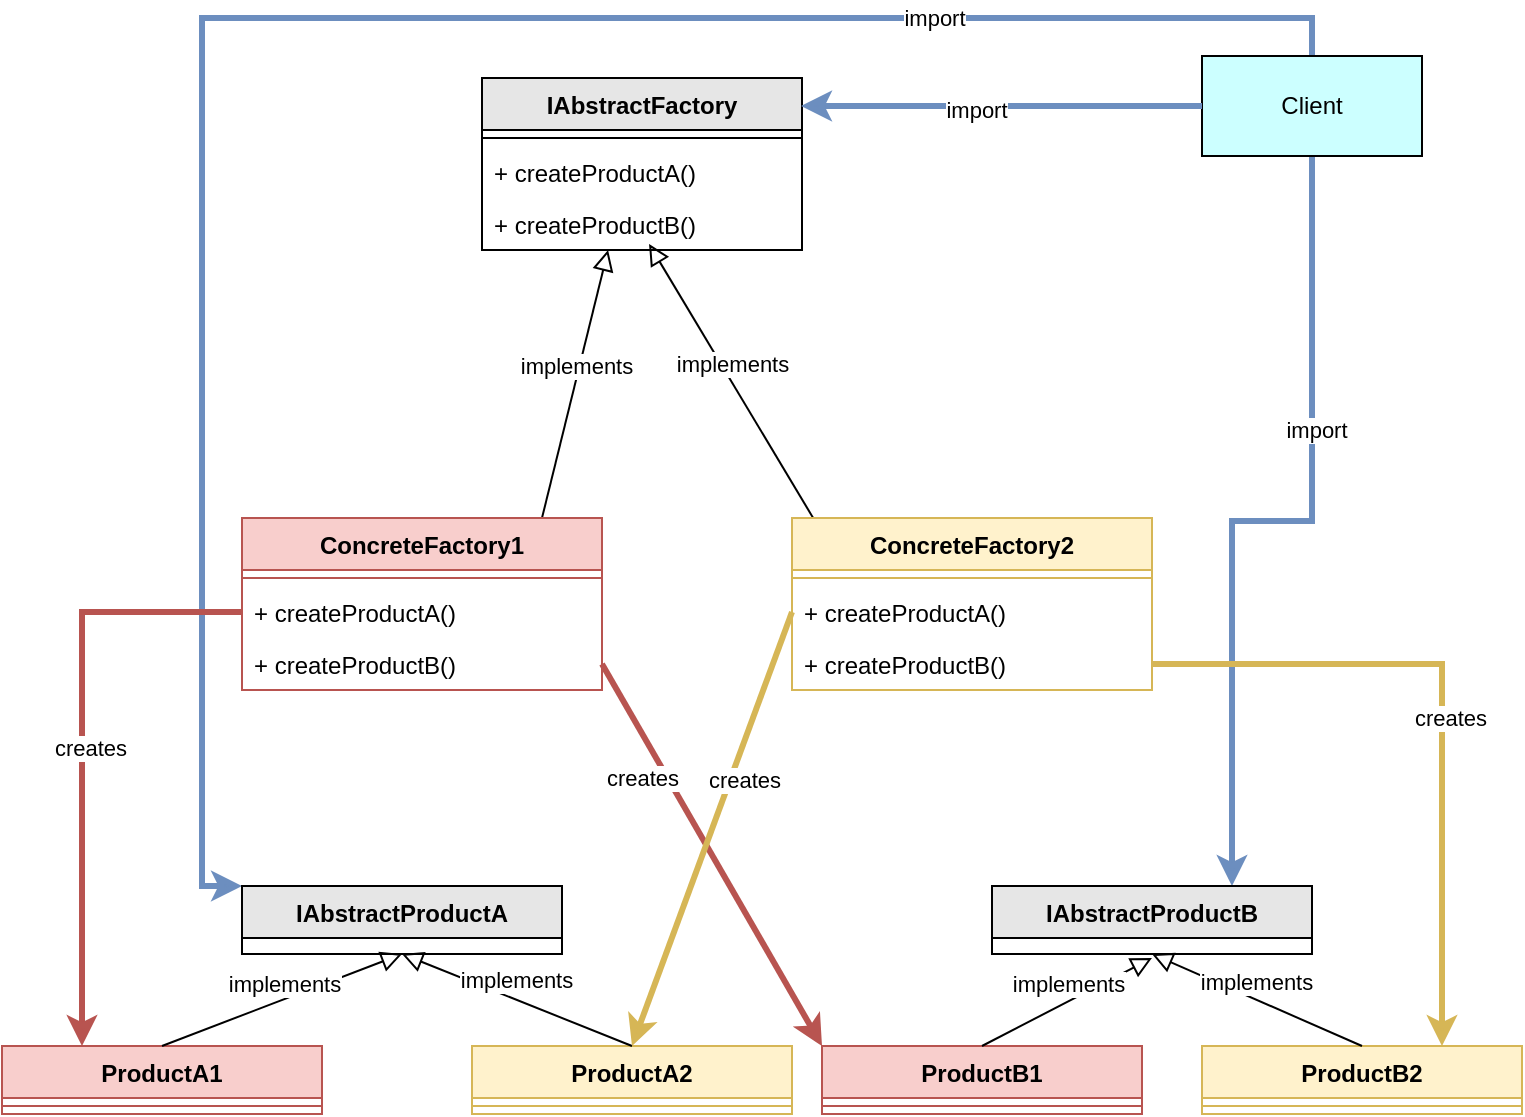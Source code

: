 <mxfile version="27.0.5">
  <diagram name="Page-1" id="IoIgJ6hIPIZGk2vCdRK-">
    <mxGraphModel dx="1796" dy="572" grid="1" gridSize="10" guides="1" tooltips="1" connect="1" arrows="1" fold="1" page="1" pageScale="1" pageWidth="850" pageHeight="1100" math="0" shadow="0">
      <root>
        <mxCell id="0" />
        <mxCell id="1" parent="0" />
        <mxCell id="JrILogmpwvzMZusHAw00-4" value="IAbstractFactory" style="swimlane;fontStyle=1;align=center;verticalAlign=top;childLayout=stackLayout;horizontal=1;startSize=26;horizontalStack=0;resizeParent=1;resizeParentMax=0;resizeLast=0;collapsible=1;marginBottom=0;whiteSpace=wrap;html=1;fillColor=#E6E6E6;" vertex="1" parent="1">
          <mxGeometry x="210" y="90" width="160" height="86" as="geometry" />
        </mxCell>
        <mxCell id="JrILogmpwvzMZusHAw00-5" value="" style="line;strokeWidth=1;fillColor=none;align=left;verticalAlign=middle;spacingTop=-1;spacingLeft=3;spacingRight=3;rotatable=0;labelPosition=right;points=[];portConstraint=eastwest;strokeColor=inherit;" vertex="1" parent="JrILogmpwvzMZusHAw00-4">
          <mxGeometry y="26" width="160" height="8" as="geometry" />
        </mxCell>
        <mxCell id="JrILogmpwvzMZusHAw00-6" value="+ createProductA()" style="text;strokeColor=none;fillColor=none;align=left;verticalAlign=top;spacingLeft=4;spacingRight=4;overflow=hidden;rotatable=0;points=[[0,0.5],[1,0.5]];portConstraint=eastwest;whiteSpace=wrap;html=1;" vertex="1" parent="JrILogmpwvzMZusHAw00-4">
          <mxGeometry y="34" width="160" height="26" as="geometry" />
        </mxCell>
        <mxCell id="JrILogmpwvzMZusHAw00-23" value="+ createProductB()" style="text;strokeColor=none;fillColor=none;align=left;verticalAlign=top;spacingLeft=4;spacingRight=4;overflow=hidden;rotatable=0;points=[[0,0.5],[1,0.5]];portConstraint=eastwest;whiteSpace=wrap;html=1;" vertex="1" parent="JrILogmpwvzMZusHAw00-4">
          <mxGeometry y="60" width="160" height="26" as="geometry" />
        </mxCell>
        <mxCell id="JrILogmpwvzMZusHAw00-11" value="implements" style="html=1;verticalAlign=bottom;endArrow=block;endSize=8;curved=0;rounded=0;exitX=0.5;exitY=0;exitDx=0;exitDy=0;endFill=0;entryX=0.394;entryY=1;entryDx=0;entryDy=0;entryPerimeter=0;" edge="1" parent="1" target="JrILogmpwvzMZusHAw00-23">
          <mxGeometry relative="1" as="geometry">
            <mxPoint x="240" y="310" as="sourcePoint" />
            <mxPoint x="270" y="180" as="targetPoint" />
          </mxGeometry>
        </mxCell>
        <mxCell id="JrILogmpwvzMZusHAw00-12" value="implements" style="html=1;verticalAlign=bottom;endArrow=block;endSize=8;curved=0;rounded=0;exitX=0.058;exitY=-0.003;exitDx=0;exitDy=0;endFill=0;exitPerimeter=0;entryX=0.522;entryY=0.885;entryDx=0;entryDy=0;entryPerimeter=0;" edge="1" parent="1" source="JrILogmpwvzMZusHAw00-13" target="JrILogmpwvzMZusHAw00-23">
          <mxGeometry relative="1" as="geometry">
            <mxPoint x="190" y="230" as="sourcePoint" />
            <mxPoint x="280" y="180" as="targetPoint" />
          </mxGeometry>
        </mxCell>
        <mxCell id="JrILogmpwvzMZusHAw00-13" value="ConcreteFactory2" style="swimlane;fontStyle=1;align=center;verticalAlign=top;childLayout=stackLayout;horizontal=1;startSize=26;horizontalStack=0;resizeParent=1;resizeParentMax=0;resizeLast=0;collapsible=1;marginBottom=0;whiteSpace=wrap;html=1;fillColor=#fff2cc;strokeColor=#d6b656;" vertex="1" parent="1">
          <mxGeometry x="365" y="310" width="180" height="86" as="geometry" />
        </mxCell>
        <mxCell id="JrILogmpwvzMZusHAw00-15" value="" style="line;strokeWidth=1;fillColor=none;align=left;verticalAlign=middle;spacingTop=-1;spacingLeft=3;spacingRight=3;rotatable=0;labelPosition=right;points=[];portConstraint=eastwest;strokeColor=inherit;" vertex="1" parent="JrILogmpwvzMZusHAw00-13">
          <mxGeometry y="26" width="180" height="8" as="geometry" />
        </mxCell>
        <mxCell id="JrILogmpwvzMZusHAw00-16" value="+ createProductA()" style="text;strokeColor=none;fillColor=none;align=left;verticalAlign=top;spacingLeft=4;spacingRight=4;overflow=hidden;rotatable=0;points=[[0,0.5],[1,0.5]];portConstraint=eastwest;whiteSpace=wrap;html=1;" vertex="1" parent="JrILogmpwvzMZusHAw00-13">
          <mxGeometry y="34" width="180" height="26" as="geometry" />
        </mxCell>
        <mxCell id="JrILogmpwvzMZusHAw00-17" value="+ createProductB()" style="text;strokeColor=none;fillColor=none;align=left;verticalAlign=top;spacingLeft=4;spacingRight=4;overflow=hidden;rotatable=0;points=[[0,0.5],[1,0.5]];portConstraint=eastwest;whiteSpace=wrap;html=1;" vertex="1" parent="JrILogmpwvzMZusHAw00-13">
          <mxGeometry y="60" width="180" height="26" as="geometry" />
        </mxCell>
        <mxCell id="JrILogmpwvzMZusHAw00-65" style="edgeStyle=orthogonalEdgeStyle;rounded=0;orthogonalLoop=1;jettySize=auto;html=1;entryX=0;entryY=0;entryDx=0;entryDy=0;strokeWidth=3;fillColor=#dae8fc;strokeColor=#6c8ebf;" edge="1" parent="1" source="JrILogmpwvzMZusHAw00-20" target="JrILogmpwvzMZusHAw00-31">
          <mxGeometry relative="1" as="geometry">
            <Array as="points">
              <mxPoint x="625" y="60" />
              <mxPoint x="70" y="60" />
              <mxPoint x="70" y="494" />
            </Array>
          </mxGeometry>
        </mxCell>
        <mxCell id="JrILogmpwvzMZusHAw00-66" value="import" style="edgeLabel;html=1;align=center;verticalAlign=middle;resizable=0;points=[];" vertex="1" connectable="0" parent="JrILogmpwvzMZusHAw00-65">
          <mxGeometry x="-0.592" relative="1" as="geometry">
            <mxPoint x="1" as="offset" />
          </mxGeometry>
        </mxCell>
        <mxCell id="JrILogmpwvzMZusHAw00-68" style="edgeStyle=orthogonalEdgeStyle;rounded=0;orthogonalLoop=1;jettySize=auto;html=1;entryX=0.75;entryY=0;entryDx=0;entryDy=0;fillColor=#dae8fc;strokeColor=#6c8ebf;strokeWidth=3;" edge="1" parent="1" source="JrILogmpwvzMZusHAw00-20" target="JrILogmpwvzMZusHAw00-35">
          <mxGeometry relative="1" as="geometry" />
        </mxCell>
        <mxCell id="JrILogmpwvzMZusHAw00-69" value="import" style="edgeLabel;html=1;align=center;verticalAlign=middle;resizable=0;points=[];" vertex="1" connectable="0" parent="JrILogmpwvzMZusHAw00-68">
          <mxGeometry x="-0.324" y="2" relative="1" as="geometry">
            <mxPoint as="offset" />
          </mxGeometry>
        </mxCell>
        <mxCell id="JrILogmpwvzMZusHAw00-20" value="Client" style="html=1;whiteSpace=wrap;fillColor=#CCFFFF;" vertex="1" parent="1">
          <mxGeometry x="570" y="79" width="110" height="50" as="geometry" />
        </mxCell>
        <mxCell id="JrILogmpwvzMZusHAw00-24" value="ConcreteFactory1" style="swimlane;fontStyle=1;align=center;verticalAlign=top;childLayout=stackLayout;horizontal=1;startSize=26;horizontalStack=0;resizeParent=1;resizeParentMax=0;resizeLast=0;collapsible=1;marginBottom=0;whiteSpace=wrap;html=1;fillColor=#f8cecc;strokeColor=#b85450;" vertex="1" parent="1">
          <mxGeometry x="90" y="310" width="180" height="86" as="geometry" />
        </mxCell>
        <mxCell id="JrILogmpwvzMZusHAw00-26" value="" style="line;strokeWidth=1;fillColor=none;align=left;verticalAlign=middle;spacingTop=-1;spacingLeft=3;spacingRight=3;rotatable=0;labelPosition=right;points=[];portConstraint=eastwest;strokeColor=inherit;" vertex="1" parent="JrILogmpwvzMZusHAw00-24">
          <mxGeometry y="26" width="180" height="8" as="geometry" />
        </mxCell>
        <mxCell id="JrILogmpwvzMZusHAw00-27" value="+ createProductA()" style="text;strokeColor=none;fillColor=none;align=left;verticalAlign=top;spacingLeft=4;spacingRight=4;overflow=hidden;rotatable=0;points=[[0,0.5],[1,0.5]];portConstraint=eastwest;whiteSpace=wrap;html=1;" vertex="1" parent="JrILogmpwvzMZusHAw00-24">
          <mxGeometry y="34" width="180" height="26" as="geometry" />
        </mxCell>
        <mxCell id="JrILogmpwvzMZusHAw00-28" value="+ createProductB()" style="text;strokeColor=none;fillColor=none;align=left;verticalAlign=top;spacingLeft=4;spacingRight=4;overflow=hidden;rotatable=0;points=[[0,0.5],[1,0.5]];portConstraint=eastwest;whiteSpace=wrap;html=1;" vertex="1" parent="JrILogmpwvzMZusHAw00-24">
          <mxGeometry y="60" width="180" height="26" as="geometry" />
        </mxCell>
        <mxCell id="JrILogmpwvzMZusHAw00-31" value="IAbstractProductA" style="swimlane;fontStyle=1;align=center;verticalAlign=top;childLayout=stackLayout;horizontal=1;startSize=26;horizontalStack=0;resizeParent=1;resizeParentMax=0;resizeLast=0;collapsible=1;marginBottom=0;whiteSpace=wrap;html=1;fillColor=#E6E6E6;" vertex="1" parent="1">
          <mxGeometry x="90" y="494" width="160" height="34" as="geometry" />
        </mxCell>
        <mxCell id="JrILogmpwvzMZusHAw00-35" value="IAbstractProductB" style="swimlane;fontStyle=1;align=center;verticalAlign=top;childLayout=stackLayout;horizontal=1;startSize=26;horizontalStack=0;resizeParent=1;resizeParentMax=0;resizeLast=0;collapsible=1;marginBottom=0;whiteSpace=wrap;html=1;fillColor=#E6E6E6;" vertex="1" parent="1">
          <mxGeometry x="465" y="494" width="160" height="34" as="geometry" />
        </mxCell>
        <mxCell id="JrILogmpwvzMZusHAw00-39" value="ProductA1" style="swimlane;fontStyle=1;align=center;verticalAlign=top;childLayout=stackLayout;horizontal=1;startSize=26;horizontalStack=0;resizeParent=1;resizeParentMax=0;resizeLast=0;collapsible=1;marginBottom=0;whiteSpace=wrap;html=1;fillColor=#f8cecc;strokeColor=#b85450;" vertex="1" parent="1">
          <mxGeometry x="-30" y="574" width="160" height="34" as="geometry" />
        </mxCell>
        <mxCell id="JrILogmpwvzMZusHAw00-40" value="" style="line;strokeWidth=1;fillColor=none;align=left;verticalAlign=middle;spacingTop=-1;spacingLeft=3;spacingRight=3;rotatable=0;labelPosition=right;points=[];portConstraint=eastwest;strokeColor=inherit;" vertex="1" parent="JrILogmpwvzMZusHAw00-39">
          <mxGeometry y="26" width="160" height="8" as="geometry" />
        </mxCell>
        <mxCell id="JrILogmpwvzMZusHAw00-41" value="ProductA2" style="swimlane;fontStyle=1;align=center;verticalAlign=top;childLayout=stackLayout;horizontal=1;startSize=26;horizontalStack=0;resizeParent=1;resizeParentMax=0;resizeLast=0;collapsible=1;marginBottom=0;whiteSpace=wrap;html=1;fillColor=#fff2cc;strokeColor=#d6b656;" vertex="1" parent="1">
          <mxGeometry x="205" y="574" width="160" height="34" as="geometry" />
        </mxCell>
        <mxCell id="JrILogmpwvzMZusHAw00-42" value="" style="line;strokeWidth=1;fillColor=none;align=left;verticalAlign=middle;spacingTop=-1;spacingLeft=3;spacingRight=3;rotatable=0;labelPosition=right;points=[];portConstraint=eastwest;strokeColor=inherit;" vertex="1" parent="JrILogmpwvzMZusHAw00-41">
          <mxGeometry y="26" width="160" height="8" as="geometry" />
        </mxCell>
        <mxCell id="JrILogmpwvzMZusHAw00-43" value="ProductB1" style="swimlane;fontStyle=1;align=center;verticalAlign=top;childLayout=stackLayout;horizontal=1;startSize=26;horizontalStack=0;resizeParent=1;resizeParentMax=0;resizeLast=0;collapsible=1;marginBottom=0;whiteSpace=wrap;html=1;fillColor=#f8cecc;strokeColor=#b85450;" vertex="1" parent="1">
          <mxGeometry x="380" y="574" width="160" height="34" as="geometry" />
        </mxCell>
        <mxCell id="JrILogmpwvzMZusHAw00-44" value="" style="line;strokeWidth=1;fillColor=none;align=left;verticalAlign=middle;spacingTop=-1;spacingLeft=3;spacingRight=3;rotatable=0;labelPosition=right;points=[];portConstraint=eastwest;strokeColor=inherit;" vertex="1" parent="JrILogmpwvzMZusHAw00-43">
          <mxGeometry y="26" width="160" height="8" as="geometry" />
        </mxCell>
        <mxCell id="JrILogmpwvzMZusHAw00-45" value="ProductB2" style="swimlane;fontStyle=1;align=center;verticalAlign=top;childLayout=stackLayout;horizontal=1;startSize=26;horizontalStack=0;resizeParent=1;resizeParentMax=0;resizeLast=0;collapsible=1;marginBottom=0;whiteSpace=wrap;html=1;fillColor=#fff2cc;strokeColor=#d6b656;" vertex="1" parent="1">
          <mxGeometry x="570" y="574" width="160" height="34" as="geometry" />
        </mxCell>
        <mxCell id="JrILogmpwvzMZusHAw00-46" value="" style="line;strokeWidth=1;fillColor=none;align=left;verticalAlign=middle;spacingTop=-1;spacingLeft=3;spacingRight=3;rotatable=0;labelPosition=right;points=[];portConstraint=eastwest;strokeColor=inherit;" vertex="1" parent="JrILogmpwvzMZusHAw00-45">
          <mxGeometry y="26" width="160" height="8" as="geometry" />
        </mxCell>
        <mxCell id="JrILogmpwvzMZusHAw00-47" value="implements" style="html=1;verticalAlign=bottom;endArrow=block;endSize=8;curved=0;rounded=0;exitX=0.5;exitY=0;exitDx=0;exitDy=0;endFill=0;" edge="1" parent="1" source="JrILogmpwvzMZusHAw00-43">
          <mxGeometry relative="1" as="geometry">
            <mxPoint x="95" y="434" as="sourcePoint" />
            <mxPoint x="545" y="530" as="targetPoint" />
          </mxGeometry>
        </mxCell>
        <mxCell id="JrILogmpwvzMZusHAw00-48" value="implements" style="html=1;verticalAlign=bottom;endArrow=block;endSize=8;curved=0;rounded=0;exitX=0.5;exitY=0;exitDx=0;exitDy=0;endFill=0;entryX=0.5;entryY=1;entryDx=0;entryDy=0;" edge="1" parent="1" source="JrILogmpwvzMZusHAw00-41" target="JrILogmpwvzMZusHAw00-31">
          <mxGeometry x="0.008" y="-1" relative="1" as="geometry">
            <mxPoint x="430" y="534" as="sourcePoint" />
            <mxPoint x="280" y="488" as="targetPoint" />
            <mxPoint as="offset" />
          </mxGeometry>
        </mxCell>
        <mxCell id="JrILogmpwvzMZusHAw00-49" value="implements" style="html=1;verticalAlign=bottom;endArrow=block;endSize=8;curved=0;rounded=0;exitX=0.5;exitY=0;exitDx=0;exitDy=0;endFill=0;entryX=0.5;entryY=1;entryDx=0;entryDy=0;" edge="1" parent="1" source="JrILogmpwvzMZusHAw00-45" target="JrILogmpwvzMZusHAw00-35">
          <mxGeometry relative="1" as="geometry">
            <mxPoint x="555" y="574" as="sourcePoint" />
            <mxPoint x="555" y="538" as="targetPoint" />
          </mxGeometry>
        </mxCell>
        <mxCell id="JrILogmpwvzMZusHAw00-53" value="implements" style="html=1;verticalAlign=bottom;endArrow=block;endSize=8;curved=0;rounded=0;exitX=0.5;exitY=0;exitDx=0;exitDy=0;endFill=0;entryX=0.5;entryY=1;entryDx=0;entryDy=0;" edge="1" parent="1" source="JrILogmpwvzMZusHAw00-39" target="JrILogmpwvzMZusHAw00-31">
          <mxGeometry x="0.008" y="-1" relative="1" as="geometry">
            <mxPoint x="280" y="584" as="sourcePoint" />
            <mxPoint x="180" y="538" as="targetPoint" />
            <mxPoint as="offset" />
          </mxGeometry>
        </mxCell>
        <mxCell id="JrILogmpwvzMZusHAw00-54" style="rounded=0;orthogonalLoop=1;jettySize=auto;html=1;entryX=0.25;entryY=0;entryDx=0;entryDy=0;edgeStyle=orthogonalEdgeStyle;fillColor=#f8cecc;strokeColor=#b85450;strokeWidth=3;" edge="1" parent="1" source="JrILogmpwvzMZusHAw00-27" target="JrILogmpwvzMZusHAw00-39">
          <mxGeometry relative="1" as="geometry" />
        </mxCell>
        <mxCell id="JrILogmpwvzMZusHAw00-55" value="creates" style="edgeLabel;html=1;align=center;verticalAlign=middle;resizable=0;points=[];" vertex="1" connectable="0" parent="JrILogmpwvzMZusHAw00-54">
          <mxGeometry x="-0.007" y="3" relative="1" as="geometry">
            <mxPoint x="1" as="offset" />
          </mxGeometry>
        </mxCell>
        <mxCell id="JrILogmpwvzMZusHAw00-56" style="rounded=0;orthogonalLoop=1;jettySize=auto;html=1;entryX=0;entryY=0;entryDx=0;entryDy=0;fillColor=#f8cecc;strokeColor=#b85450;strokeWidth=3;exitX=1;exitY=0.5;exitDx=0;exitDy=0;" edge="1" parent="1" source="JrILogmpwvzMZusHAw00-28" target="JrILogmpwvzMZusHAw00-43">
          <mxGeometry relative="1" as="geometry" />
        </mxCell>
        <mxCell id="JrILogmpwvzMZusHAw00-57" value="creates" style="edgeLabel;html=1;align=center;verticalAlign=middle;resizable=0;points=[];" vertex="1" connectable="0" parent="JrILogmpwvzMZusHAw00-56">
          <mxGeometry x="-0.374" y="-2" relative="1" as="geometry">
            <mxPoint x="-13" y="-4" as="offset" />
          </mxGeometry>
        </mxCell>
        <mxCell id="JrILogmpwvzMZusHAw00-60" style="rounded=0;orthogonalLoop=1;jettySize=auto;html=1;entryX=0.5;entryY=0;entryDx=0;entryDy=0;fillColor=#fff2cc;strokeColor=#d6b656;strokeWidth=3;exitX=0;exitY=0.5;exitDx=0;exitDy=0;" edge="1" parent="1" source="JrILogmpwvzMZusHAw00-16" target="JrILogmpwvzMZusHAw00-41">
          <mxGeometry relative="1" as="geometry" />
        </mxCell>
        <mxCell id="JrILogmpwvzMZusHAw00-61" value="creates" style="edgeLabel;html=1;align=center;verticalAlign=middle;resizable=0;points=[];" vertex="1" connectable="0" parent="JrILogmpwvzMZusHAw00-60">
          <mxGeometry x="0.093" y="-1" relative="1" as="geometry">
            <mxPoint x="20" y="-35" as="offset" />
          </mxGeometry>
        </mxCell>
        <mxCell id="JrILogmpwvzMZusHAw00-62" style="edgeStyle=orthogonalEdgeStyle;rounded=0;orthogonalLoop=1;jettySize=auto;html=1;exitX=1;exitY=0.5;exitDx=0;exitDy=0;entryX=0.75;entryY=0;entryDx=0;entryDy=0;fillColor=#fff2cc;strokeColor=#d6b656;strokeWidth=3;" edge="1" parent="1" source="JrILogmpwvzMZusHAw00-17" target="JrILogmpwvzMZusHAw00-45">
          <mxGeometry relative="1" as="geometry" />
        </mxCell>
        <mxCell id="JrILogmpwvzMZusHAw00-63" value="creates" style="edgeLabel;html=1;align=center;verticalAlign=middle;resizable=0;points=[];" vertex="1" connectable="0" parent="JrILogmpwvzMZusHAw00-62">
          <mxGeometry x="0.024" y="4" relative="1" as="geometry">
            <mxPoint as="offset" />
          </mxGeometry>
        </mxCell>
        <mxCell id="JrILogmpwvzMZusHAw00-64" style="edgeStyle=orthogonalEdgeStyle;rounded=0;orthogonalLoop=1;jettySize=auto;html=1;entryX=0.997;entryY=0.163;entryDx=0;entryDy=0;entryPerimeter=0;fillColor=#dae8fc;strokeColor=#6c8ebf;strokeWidth=3;" edge="1" parent="1" source="JrILogmpwvzMZusHAw00-20" target="JrILogmpwvzMZusHAw00-4">
          <mxGeometry relative="1" as="geometry" />
        </mxCell>
        <mxCell id="JrILogmpwvzMZusHAw00-67" value="import" style="edgeLabel;html=1;align=center;verticalAlign=middle;resizable=0;points=[];" vertex="1" connectable="0" parent="JrILogmpwvzMZusHAw00-64">
          <mxGeometry x="0.142" y="2" relative="1" as="geometry">
            <mxPoint x="1" as="offset" />
          </mxGeometry>
        </mxCell>
      </root>
    </mxGraphModel>
  </diagram>
</mxfile>
